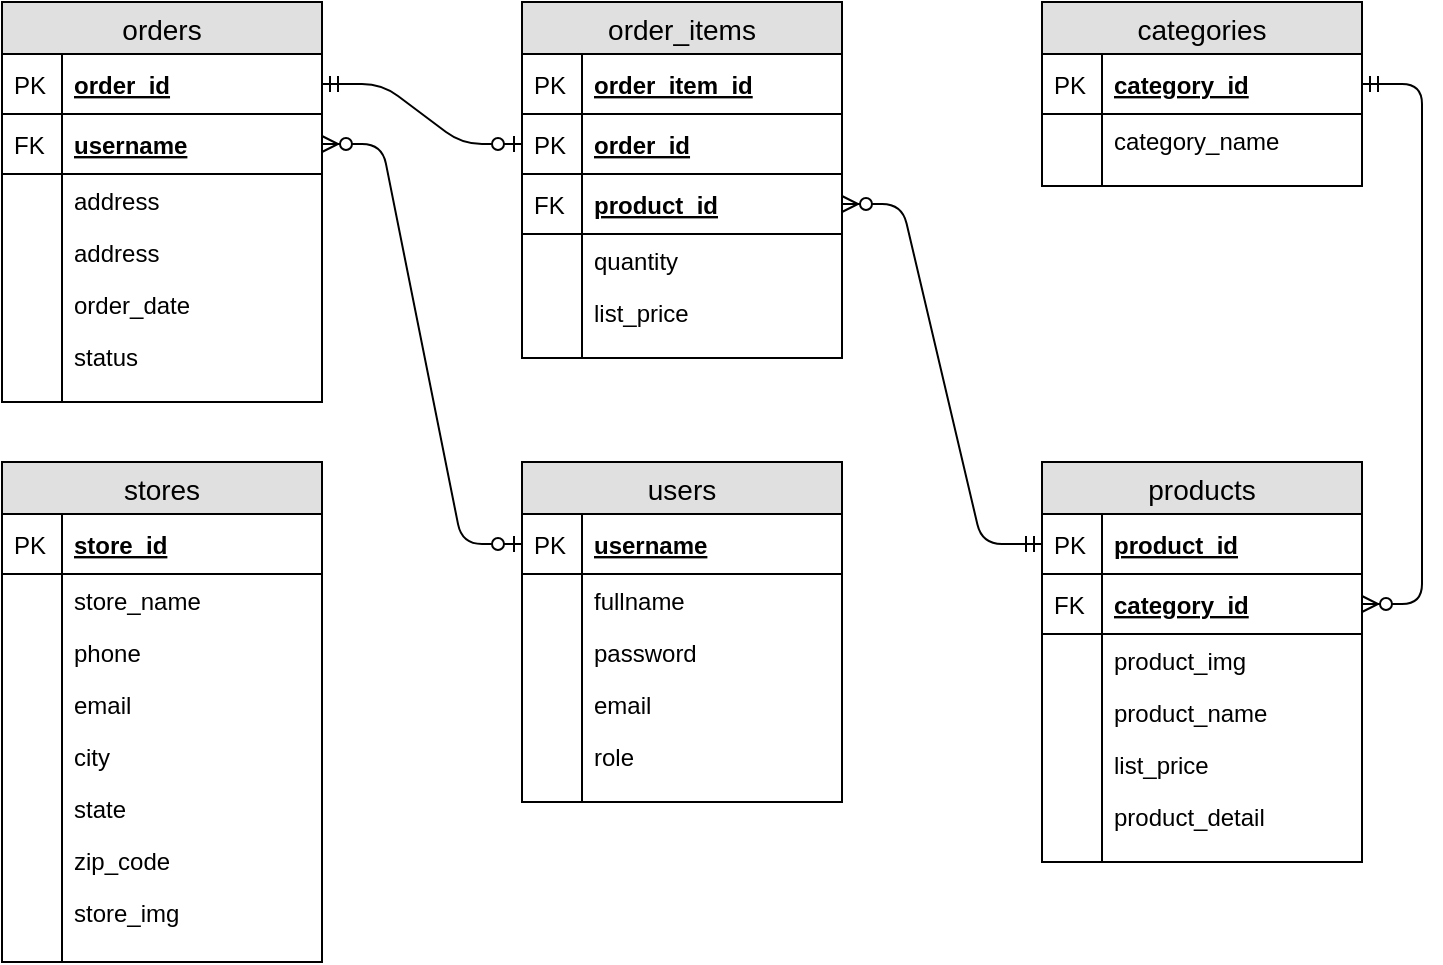<mxfile version="12.3.9" type="device" pages="1"><diagram id="8RZ7d_wlvfwbrtc-5J37" name="Page-1"><mxGraphModel dx="1221" dy="625" grid="1" gridSize="10" guides="1" tooltips="1" connect="1" arrows="1" fold="1" page="1" pageScale="1" pageWidth="827" pageHeight="1169" math="0" shadow="0"><root><mxCell id="0"/><mxCell id="1" parent="0"/><mxCell id="3Kj0SDfg7BBRddDG78O9-3" value="products" style="swimlane;fontStyle=0;childLayout=stackLayout;horizontal=1;startSize=26;fillColor=#e0e0e0;horizontalStack=0;resizeParent=1;resizeParentMax=0;resizeLast=0;collapsible=1;marginBottom=0;swimlaneFillColor=#ffffff;align=center;fontSize=14;" parent="1" vertex="1"><mxGeometry x="600" y="310" width="160" height="200" as="geometry"/></mxCell><mxCell id="3Kj0SDfg7BBRddDG78O9-4" value="product_id" style="shape=partialRectangle;top=0;left=0;right=0;bottom=1;align=left;verticalAlign=middle;fillColor=none;spacingLeft=34;spacingRight=4;overflow=hidden;rotatable=0;points=[[0,0.5],[1,0.5]];portConstraint=eastwest;dropTarget=0;fontStyle=5;fontSize=12;" parent="3Kj0SDfg7BBRddDG78O9-3" vertex="1"><mxGeometry y="26" width="160" height="30" as="geometry"/></mxCell><mxCell id="3Kj0SDfg7BBRddDG78O9-5" value="PK" style="shape=partialRectangle;top=0;left=0;bottom=0;fillColor=none;align=left;verticalAlign=middle;spacingLeft=4;spacingRight=4;overflow=hidden;rotatable=0;points=[];portConstraint=eastwest;part=1;fontSize=12;" parent="3Kj0SDfg7BBRddDG78O9-4" vertex="1" connectable="0"><mxGeometry width="30" height="30" as="geometry"/></mxCell><mxCell id="q5Ahocq7MEhxr81Uw74W-69" value="category_id" style="shape=partialRectangle;top=0;left=0;right=0;bottom=1;align=left;verticalAlign=middle;fillColor=none;spacingLeft=34;spacingRight=4;overflow=hidden;rotatable=0;points=[[0,0.5],[1,0.5]];portConstraint=eastwest;dropTarget=0;fontStyle=5;fontSize=12;" vertex="1" parent="3Kj0SDfg7BBRddDG78O9-3"><mxGeometry y="56" width="160" height="30" as="geometry"/></mxCell><mxCell id="q5Ahocq7MEhxr81Uw74W-70" value="FK" style="shape=partialRectangle;top=0;left=0;bottom=0;fillColor=none;align=left;verticalAlign=middle;spacingLeft=4;spacingRight=4;overflow=hidden;rotatable=0;points=[];portConstraint=eastwest;part=1;fontSize=12;" vertex="1" connectable="0" parent="q5Ahocq7MEhxr81Uw74W-69"><mxGeometry width="30" height="30" as="geometry"/></mxCell><mxCell id="3Kj0SDfg7BBRddDG78O9-6" value="product_img" style="shape=partialRectangle;top=0;left=0;right=0;bottom=0;align=left;verticalAlign=top;fillColor=none;spacingLeft=34;spacingRight=4;overflow=hidden;rotatable=0;points=[[0,0.5],[1,0.5]];portConstraint=eastwest;dropTarget=0;fontSize=12;" parent="3Kj0SDfg7BBRddDG78O9-3" vertex="1"><mxGeometry y="86" width="160" height="26" as="geometry"/></mxCell><mxCell id="3Kj0SDfg7BBRddDG78O9-7" value="" style="shape=partialRectangle;top=0;left=0;bottom=0;fillColor=none;align=left;verticalAlign=top;spacingLeft=4;spacingRight=4;overflow=hidden;rotatable=0;points=[];portConstraint=eastwest;part=1;fontSize=12;" parent="3Kj0SDfg7BBRddDG78O9-6" vertex="1" connectable="0"><mxGeometry width="30" height="26" as="geometry"/></mxCell><mxCell id="3Kj0SDfg7BBRddDG78O9-8" value="product_name" style="shape=partialRectangle;top=0;left=0;right=0;bottom=0;align=left;verticalAlign=top;fillColor=none;spacingLeft=34;spacingRight=4;overflow=hidden;rotatable=0;points=[[0,0.5],[1,0.5]];portConstraint=eastwest;dropTarget=0;fontSize=12;" parent="3Kj0SDfg7BBRddDG78O9-3" vertex="1"><mxGeometry y="112" width="160" height="26" as="geometry"/></mxCell><mxCell id="3Kj0SDfg7BBRddDG78O9-9" value="" style="shape=partialRectangle;top=0;left=0;bottom=0;fillColor=none;align=left;verticalAlign=top;spacingLeft=4;spacingRight=4;overflow=hidden;rotatable=0;points=[];portConstraint=eastwest;part=1;fontSize=12;" parent="3Kj0SDfg7BBRddDG78O9-8" vertex="1" connectable="0"><mxGeometry width="30" height="26" as="geometry"/></mxCell><mxCell id="3Kj0SDfg7BBRddDG78O9-10" value="list_price" style="shape=partialRectangle;top=0;left=0;right=0;bottom=0;align=left;verticalAlign=top;fillColor=none;spacingLeft=34;spacingRight=4;overflow=hidden;rotatable=0;points=[[0,0.5],[1,0.5]];portConstraint=eastwest;dropTarget=0;fontSize=12;" parent="3Kj0SDfg7BBRddDG78O9-3" vertex="1"><mxGeometry y="138" width="160" height="26" as="geometry"/></mxCell><mxCell id="3Kj0SDfg7BBRddDG78O9-11" value="" style="shape=partialRectangle;top=0;left=0;bottom=0;fillColor=none;align=left;verticalAlign=top;spacingLeft=4;spacingRight=4;overflow=hidden;rotatable=0;points=[];portConstraint=eastwest;part=1;fontSize=12;" parent="3Kj0SDfg7BBRddDG78O9-10" vertex="1" connectable="0"><mxGeometry width="30" height="26" as="geometry"/></mxCell><mxCell id="3Kj0SDfg7BBRddDG78O9-64" value="product_detail" style="shape=partialRectangle;top=0;left=0;right=0;bottom=0;align=left;verticalAlign=top;fillColor=none;spacingLeft=34;spacingRight=4;overflow=hidden;rotatable=0;points=[[0,0.5],[1,0.5]];portConstraint=eastwest;dropTarget=0;fontSize=12;" parent="3Kj0SDfg7BBRddDG78O9-3" vertex="1"><mxGeometry y="164" width="160" height="26" as="geometry"/></mxCell><mxCell id="3Kj0SDfg7BBRddDG78O9-65" value="" style="shape=partialRectangle;top=0;left=0;bottom=0;fillColor=none;align=left;verticalAlign=top;spacingLeft=4;spacingRight=4;overflow=hidden;rotatable=0;points=[];portConstraint=eastwest;part=1;fontSize=12;" parent="3Kj0SDfg7BBRddDG78O9-64" vertex="1" connectable="0"><mxGeometry width="30" height="26" as="geometry"/></mxCell><mxCell id="3Kj0SDfg7BBRddDG78O9-12" value="" style="shape=partialRectangle;top=0;left=0;right=0;bottom=0;align=left;verticalAlign=top;fillColor=none;spacingLeft=34;spacingRight=4;overflow=hidden;rotatable=0;points=[[0,0.5],[1,0.5]];portConstraint=eastwest;dropTarget=0;fontSize=12;" parent="3Kj0SDfg7BBRddDG78O9-3" vertex="1"><mxGeometry y="190" width="160" height="10" as="geometry"/></mxCell><mxCell id="3Kj0SDfg7BBRddDG78O9-13" value="" style="shape=partialRectangle;top=0;left=0;bottom=0;fillColor=none;align=left;verticalAlign=top;spacingLeft=4;spacingRight=4;overflow=hidden;rotatable=0;points=[];portConstraint=eastwest;part=1;fontSize=12;" parent="3Kj0SDfg7BBRddDG78O9-12" vertex="1" connectable="0"><mxGeometry width="30" height="10" as="geometry"/></mxCell><mxCell id="3Kj0SDfg7BBRddDG78O9-82" value="categories" style="swimlane;fontStyle=0;childLayout=stackLayout;horizontal=1;startSize=26;fillColor=#e0e0e0;horizontalStack=0;resizeParent=1;resizeParentMax=0;resizeLast=0;collapsible=1;marginBottom=0;swimlaneFillColor=#ffffff;align=center;fontSize=14;" parent="1" vertex="1"><mxGeometry x="600" y="80" width="160" height="92" as="geometry"/></mxCell><mxCell id="3Kj0SDfg7BBRddDG78O9-83" value="category_id" style="shape=partialRectangle;top=0;left=0;right=0;bottom=1;align=left;verticalAlign=middle;fillColor=none;spacingLeft=34;spacingRight=4;overflow=hidden;rotatable=0;points=[[0,0.5],[1,0.5]];portConstraint=eastwest;dropTarget=0;fontStyle=5;fontSize=12;" parent="3Kj0SDfg7BBRddDG78O9-82" vertex="1"><mxGeometry y="26" width="160" height="30" as="geometry"/></mxCell><mxCell id="3Kj0SDfg7BBRddDG78O9-84" value="PK" style="shape=partialRectangle;top=0;left=0;bottom=0;fillColor=none;align=left;verticalAlign=middle;spacingLeft=4;spacingRight=4;overflow=hidden;rotatable=0;points=[];portConstraint=eastwest;part=1;fontSize=12;" parent="3Kj0SDfg7BBRddDG78O9-83" vertex="1" connectable="0"><mxGeometry width="30" height="30" as="geometry"/></mxCell><mxCell id="3Kj0SDfg7BBRddDG78O9-91" value="category_name" style="shape=partialRectangle;top=0;left=0;right=0;bottom=0;align=left;verticalAlign=top;fillColor=none;spacingLeft=34;spacingRight=4;overflow=hidden;rotatable=0;points=[[0,0.5],[1,0.5]];portConstraint=eastwest;dropTarget=0;fontSize=12;" parent="3Kj0SDfg7BBRddDG78O9-82" vertex="1"><mxGeometry y="56" width="160" height="26" as="geometry"/></mxCell><mxCell id="3Kj0SDfg7BBRddDG78O9-92" value="" style="shape=partialRectangle;top=0;left=0;bottom=0;fillColor=none;align=left;verticalAlign=top;spacingLeft=4;spacingRight=4;overflow=hidden;rotatable=0;points=[];portConstraint=eastwest;part=1;fontSize=12;" parent="3Kj0SDfg7BBRddDG78O9-91" vertex="1" connectable="0"><mxGeometry width="30" height="26" as="geometry"/></mxCell><mxCell id="3Kj0SDfg7BBRddDG78O9-95" value="" style="shape=partialRectangle;top=0;left=0;right=0;bottom=0;align=left;verticalAlign=top;fillColor=none;spacingLeft=34;spacingRight=4;overflow=hidden;rotatable=0;points=[[0,0.5],[1,0.5]];portConstraint=eastwest;dropTarget=0;fontSize=12;" parent="3Kj0SDfg7BBRddDG78O9-82" vertex="1"><mxGeometry y="82" width="160" height="10" as="geometry"/></mxCell><mxCell id="3Kj0SDfg7BBRddDG78O9-96" value="" style="shape=partialRectangle;top=0;left=0;bottom=0;fillColor=none;align=left;verticalAlign=top;spacingLeft=4;spacingRight=4;overflow=hidden;rotatable=0;points=[];portConstraint=eastwest;part=1;fontSize=12;" parent="3Kj0SDfg7BBRddDG78O9-95" vertex="1" connectable="0"><mxGeometry width="30" height="10" as="geometry"/></mxCell><mxCell id="3Kj0SDfg7BBRddDG78O9-66" value="users" style="swimlane;fontStyle=0;childLayout=stackLayout;horizontal=1;startSize=26;fillColor=#e0e0e0;horizontalStack=0;resizeParent=1;resizeParentMax=0;resizeLast=0;collapsible=1;marginBottom=0;swimlaneFillColor=#ffffff;align=center;fontSize=14;" parent="1" vertex="1"><mxGeometry x="340" y="310" width="160" height="170" as="geometry"/></mxCell><mxCell id="3Kj0SDfg7BBRddDG78O9-67" value="username" style="shape=partialRectangle;top=0;left=0;right=0;bottom=1;align=left;verticalAlign=middle;fillColor=none;spacingLeft=34;spacingRight=4;overflow=hidden;rotatable=0;points=[[0,0.5],[1,0.5]];portConstraint=eastwest;dropTarget=0;fontStyle=5;fontSize=12;" parent="3Kj0SDfg7BBRddDG78O9-66" vertex="1"><mxGeometry y="26" width="160" height="30" as="geometry"/></mxCell><mxCell id="3Kj0SDfg7BBRddDG78O9-68" value="PK" style="shape=partialRectangle;top=0;left=0;bottom=0;fillColor=none;align=left;verticalAlign=middle;spacingLeft=4;spacingRight=4;overflow=hidden;rotatable=0;points=[];portConstraint=eastwest;part=1;fontSize=12;" parent="3Kj0SDfg7BBRddDG78O9-67" vertex="1" connectable="0"><mxGeometry width="30" height="30" as="geometry"/></mxCell><mxCell id="3Kj0SDfg7BBRddDG78O9-69" value="fullname" style="shape=partialRectangle;top=0;left=0;right=0;bottom=0;align=left;verticalAlign=top;fillColor=none;spacingLeft=34;spacingRight=4;overflow=hidden;rotatable=0;points=[[0,0.5],[1,0.5]];portConstraint=eastwest;dropTarget=0;fontSize=12;" parent="3Kj0SDfg7BBRddDG78O9-66" vertex="1"><mxGeometry y="56" width="160" height="26" as="geometry"/></mxCell><mxCell id="3Kj0SDfg7BBRddDG78O9-70" value="" style="shape=partialRectangle;top=0;left=0;bottom=0;fillColor=none;align=left;verticalAlign=top;spacingLeft=4;spacingRight=4;overflow=hidden;rotatable=0;points=[];portConstraint=eastwest;part=1;fontSize=12;" parent="3Kj0SDfg7BBRddDG78O9-69" vertex="1" connectable="0"><mxGeometry width="30" height="26" as="geometry"/></mxCell><mxCell id="3Kj0SDfg7BBRddDG78O9-71" value="password" style="shape=partialRectangle;top=0;left=0;right=0;bottom=0;align=left;verticalAlign=top;fillColor=none;spacingLeft=34;spacingRight=4;overflow=hidden;rotatable=0;points=[[0,0.5],[1,0.5]];portConstraint=eastwest;dropTarget=0;fontSize=12;" parent="3Kj0SDfg7BBRddDG78O9-66" vertex="1"><mxGeometry y="82" width="160" height="26" as="geometry"/></mxCell><mxCell id="3Kj0SDfg7BBRddDG78O9-72" value="" style="shape=partialRectangle;top=0;left=0;bottom=0;fillColor=none;align=left;verticalAlign=top;spacingLeft=4;spacingRight=4;overflow=hidden;rotatable=0;points=[];portConstraint=eastwest;part=1;fontSize=12;" parent="3Kj0SDfg7BBRddDG78O9-71" vertex="1" connectable="0"><mxGeometry width="30" height="26" as="geometry"/></mxCell><mxCell id="3Kj0SDfg7BBRddDG78O9-73" value="email" style="shape=partialRectangle;top=0;left=0;right=0;bottom=0;align=left;verticalAlign=top;fillColor=none;spacingLeft=34;spacingRight=4;overflow=hidden;rotatable=0;points=[[0,0.5],[1,0.5]];portConstraint=eastwest;dropTarget=0;fontSize=12;" parent="3Kj0SDfg7BBRddDG78O9-66" vertex="1"><mxGeometry y="108" width="160" height="26" as="geometry"/></mxCell><mxCell id="3Kj0SDfg7BBRddDG78O9-74" value="" style="shape=partialRectangle;top=0;left=0;bottom=0;fillColor=none;align=left;verticalAlign=top;spacingLeft=4;spacingRight=4;overflow=hidden;rotatable=0;points=[];portConstraint=eastwest;part=1;fontSize=12;" parent="3Kj0SDfg7BBRddDG78O9-73" vertex="1" connectable="0"><mxGeometry width="30" height="26" as="geometry"/></mxCell><mxCell id="3Kj0SDfg7BBRddDG78O9-75" value="role" style="shape=partialRectangle;top=0;left=0;right=0;bottom=0;align=left;verticalAlign=top;fillColor=none;spacingLeft=34;spacingRight=4;overflow=hidden;rotatable=0;points=[[0,0.5],[1,0.5]];portConstraint=eastwest;dropTarget=0;fontSize=12;" parent="3Kj0SDfg7BBRddDG78O9-66" vertex="1"><mxGeometry y="134" width="160" height="26" as="geometry"/></mxCell><mxCell id="3Kj0SDfg7BBRddDG78O9-76" value="" style="shape=partialRectangle;top=0;left=0;bottom=0;fillColor=none;align=left;verticalAlign=top;spacingLeft=4;spacingRight=4;overflow=hidden;rotatable=0;points=[];portConstraint=eastwest;part=1;fontSize=12;" parent="3Kj0SDfg7BBRddDG78O9-75" vertex="1" connectable="0"><mxGeometry width="30" height="26" as="geometry"/></mxCell><mxCell id="3Kj0SDfg7BBRddDG78O9-79" value="" style="shape=partialRectangle;top=0;left=0;right=0;bottom=0;align=left;verticalAlign=top;fillColor=none;spacingLeft=34;spacingRight=4;overflow=hidden;rotatable=0;points=[[0,0.5],[1,0.5]];portConstraint=eastwest;dropTarget=0;fontSize=12;" parent="3Kj0SDfg7BBRddDG78O9-66" vertex="1"><mxGeometry y="160" width="160" height="10" as="geometry"/></mxCell><mxCell id="3Kj0SDfg7BBRddDG78O9-80" value="" style="shape=partialRectangle;top=0;left=0;bottom=0;fillColor=none;align=left;verticalAlign=top;spacingLeft=4;spacingRight=4;overflow=hidden;rotatable=0;points=[];portConstraint=eastwest;part=1;fontSize=12;" parent="3Kj0SDfg7BBRddDG78O9-79" vertex="1" connectable="0"><mxGeometry width="30" height="10" as="geometry"/></mxCell><mxCell id="q5Ahocq7MEhxr81Uw74W-15" value="order_items" style="swimlane;fontStyle=0;childLayout=stackLayout;horizontal=1;startSize=26;fillColor=#e0e0e0;horizontalStack=0;resizeParent=1;resizeParentMax=0;resizeLast=0;collapsible=1;marginBottom=0;swimlaneFillColor=#ffffff;align=center;fontSize=14;" vertex="1" parent="1"><mxGeometry x="340" y="80" width="160" height="178" as="geometry"/></mxCell><mxCell id="q5Ahocq7MEhxr81Uw74W-67" value="order_item_id" style="shape=partialRectangle;top=0;left=0;right=0;bottom=1;align=left;verticalAlign=middle;fillColor=none;spacingLeft=34;spacingRight=4;overflow=hidden;rotatable=0;points=[[0,0.5],[1,0.5]];portConstraint=eastwest;dropTarget=0;fontStyle=5;fontSize=12;" vertex="1" parent="q5Ahocq7MEhxr81Uw74W-15"><mxGeometry y="26" width="160" height="30" as="geometry"/></mxCell><mxCell id="q5Ahocq7MEhxr81Uw74W-68" value="PK" style="shape=partialRectangle;top=0;left=0;bottom=0;fillColor=none;align=left;verticalAlign=middle;spacingLeft=4;spacingRight=4;overflow=hidden;rotatable=0;points=[];portConstraint=eastwest;part=1;fontSize=12;" vertex="1" connectable="0" parent="q5Ahocq7MEhxr81Uw74W-67"><mxGeometry width="30" height="30" as="geometry"/></mxCell><mxCell id="q5Ahocq7MEhxr81Uw74W-16" value="order_id" style="shape=partialRectangle;top=0;left=0;right=0;bottom=1;align=left;verticalAlign=middle;fillColor=none;spacingLeft=34;spacingRight=4;overflow=hidden;rotatable=0;points=[[0,0.5],[1,0.5]];portConstraint=eastwest;dropTarget=0;fontStyle=5;fontSize=12;" vertex="1" parent="q5Ahocq7MEhxr81Uw74W-15"><mxGeometry y="56" width="160" height="30" as="geometry"/></mxCell><mxCell id="q5Ahocq7MEhxr81Uw74W-17" value="PK" style="shape=partialRectangle;top=0;left=0;bottom=0;fillColor=none;align=left;verticalAlign=middle;spacingLeft=4;spacingRight=4;overflow=hidden;rotatable=0;points=[];portConstraint=eastwest;part=1;fontSize=12;" vertex="1" connectable="0" parent="q5Ahocq7MEhxr81Uw74W-16"><mxGeometry width="30" height="30" as="geometry"/></mxCell><mxCell id="q5Ahocq7MEhxr81Uw74W-71" value="product_id" style="shape=partialRectangle;top=0;left=0;right=0;bottom=1;align=left;verticalAlign=middle;fillColor=none;spacingLeft=34;spacingRight=4;overflow=hidden;rotatable=0;points=[[0,0.5],[1,0.5]];portConstraint=eastwest;dropTarget=0;fontStyle=5;fontSize=12;" vertex="1" parent="q5Ahocq7MEhxr81Uw74W-15"><mxGeometry y="86" width="160" height="30" as="geometry"/></mxCell><mxCell id="q5Ahocq7MEhxr81Uw74W-72" value="FK" style="shape=partialRectangle;top=0;left=0;bottom=0;fillColor=none;align=left;verticalAlign=middle;spacingLeft=4;spacingRight=4;overflow=hidden;rotatable=0;points=[];portConstraint=eastwest;part=1;fontSize=12;" vertex="1" connectable="0" parent="q5Ahocq7MEhxr81Uw74W-71"><mxGeometry width="30" height="30" as="geometry"/></mxCell><mxCell id="q5Ahocq7MEhxr81Uw74W-22" value="quantity" style="shape=partialRectangle;top=0;left=0;right=0;bottom=0;align=left;verticalAlign=top;fillColor=none;spacingLeft=34;spacingRight=4;overflow=hidden;rotatable=0;points=[[0,0.5],[1,0.5]];portConstraint=eastwest;dropTarget=0;fontSize=12;" vertex="1" parent="q5Ahocq7MEhxr81Uw74W-15"><mxGeometry y="116" width="160" height="26" as="geometry"/></mxCell><mxCell id="q5Ahocq7MEhxr81Uw74W-23" value="" style="shape=partialRectangle;top=0;left=0;bottom=0;fillColor=none;align=left;verticalAlign=top;spacingLeft=4;spacingRight=4;overflow=hidden;rotatable=0;points=[];portConstraint=eastwest;part=1;fontSize=12;" vertex="1" connectable="0" parent="q5Ahocq7MEhxr81Uw74W-22"><mxGeometry width="30" height="26" as="geometry"/></mxCell><mxCell id="q5Ahocq7MEhxr81Uw74W-31" value="list_price" style="shape=partialRectangle;top=0;left=0;right=0;bottom=0;align=left;verticalAlign=top;fillColor=none;spacingLeft=34;spacingRight=4;overflow=hidden;rotatable=0;points=[[0,0.5],[1,0.5]];portConstraint=eastwest;dropTarget=0;fontSize=12;" vertex="1" parent="q5Ahocq7MEhxr81Uw74W-15"><mxGeometry y="142" width="160" height="26" as="geometry"/></mxCell><mxCell id="q5Ahocq7MEhxr81Uw74W-32" value="" style="shape=partialRectangle;top=0;left=0;bottom=0;fillColor=none;align=left;verticalAlign=top;spacingLeft=4;spacingRight=4;overflow=hidden;rotatable=0;points=[];portConstraint=eastwest;part=1;fontSize=12;" vertex="1" connectable="0" parent="q5Ahocq7MEhxr81Uw74W-31"><mxGeometry width="30" height="26" as="geometry"/></mxCell><mxCell id="q5Ahocq7MEhxr81Uw74W-26" value="" style="shape=partialRectangle;top=0;left=0;right=0;bottom=0;align=left;verticalAlign=top;fillColor=none;spacingLeft=34;spacingRight=4;overflow=hidden;rotatable=0;points=[[0,0.5],[1,0.5]];portConstraint=eastwest;dropTarget=0;fontSize=12;" vertex="1" parent="q5Ahocq7MEhxr81Uw74W-15"><mxGeometry y="168" width="160" height="10" as="geometry"/></mxCell><mxCell id="q5Ahocq7MEhxr81Uw74W-27" value="" style="shape=partialRectangle;top=0;left=0;bottom=0;fillColor=none;align=left;verticalAlign=top;spacingLeft=4;spacingRight=4;overflow=hidden;rotatable=0;points=[];portConstraint=eastwest;part=1;fontSize=12;" vertex="1" connectable="0" parent="q5Ahocq7MEhxr81Uw74W-26"><mxGeometry width="30" height="10" as="geometry"/></mxCell><mxCell id="q5Ahocq7MEhxr81Uw74W-34" value="orders" style="swimlane;fontStyle=0;childLayout=stackLayout;horizontal=1;startSize=26;fillColor=#e0e0e0;horizontalStack=0;resizeParent=1;resizeParentMax=0;resizeLast=0;collapsible=1;marginBottom=0;swimlaneFillColor=#ffffff;align=center;fontSize=14;" vertex="1" parent="1"><mxGeometry x="80" y="80" width="160" height="200" as="geometry"/></mxCell><mxCell id="q5Ahocq7MEhxr81Uw74W-63" value="order_id" style="shape=partialRectangle;top=0;left=0;right=0;bottom=1;align=left;verticalAlign=middle;fillColor=none;spacingLeft=34;spacingRight=4;overflow=hidden;rotatable=0;points=[[0,0.5],[1,0.5]];portConstraint=eastwest;dropTarget=0;fontStyle=5;fontSize=12;" vertex="1" parent="q5Ahocq7MEhxr81Uw74W-34"><mxGeometry y="26" width="160" height="30" as="geometry"/></mxCell><mxCell id="q5Ahocq7MEhxr81Uw74W-64" value="PK" style="shape=partialRectangle;top=0;left=0;bottom=0;fillColor=none;align=left;verticalAlign=middle;spacingLeft=4;spacingRight=4;overflow=hidden;rotatable=0;points=[];portConstraint=eastwest;part=1;fontSize=12;" vertex="1" connectable="0" parent="q5Ahocq7MEhxr81Uw74W-63"><mxGeometry width="30" height="30" as="geometry"/></mxCell><mxCell id="q5Ahocq7MEhxr81Uw74W-35" value="username" style="shape=partialRectangle;top=0;left=0;right=0;bottom=1;align=left;verticalAlign=middle;fillColor=none;spacingLeft=34;spacingRight=4;overflow=hidden;rotatable=0;points=[[0,0.5],[1,0.5]];portConstraint=eastwest;dropTarget=0;fontStyle=5;fontSize=12;" vertex="1" parent="q5Ahocq7MEhxr81Uw74W-34"><mxGeometry y="56" width="160" height="30" as="geometry"/></mxCell><mxCell id="q5Ahocq7MEhxr81Uw74W-36" value="FK" style="shape=partialRectangle;top=0;left=0;bottom=0;fillColor=none;align=left;verticalAlign=middle;spacingLeft=4;spacingRight=4;overflow=hidden;rotatable=0;points=[];portConstraint=eastwest;part=1;fontSize=12;" vertex="1" connectable="0" parent="q5Ahocq7MEhxr81Uw74W-35"><mxGeometry width="30" height="30" as="geometry"/></mxCell><mxCell id="q5Ahocq7MEhxr81Uw74W-65" value="address" style="shape=partialRectangle;top=0;left=0;right=0;bottom=0;align=left;verticalAlign=top;fillColor=none;spacingLeft=34;spacingRight=4;overflow=hidden;rotatable=0;points=[[0,0.5],[1,0.5]];portConstraint=eastwest;dropTarget=0;fontSize=12;" vertex="1" parent="q5Ahocq7MEhxr81Uw74W-34"><mxGeometry y="86" width="160" height="26" as="geometry"/></mxCell><mxCell id="q5Ahocq7MEhxr81Uw74W-66" value="" style="shape=partialRectangle;top=0;left=0;bottom=0;fillColor=none;align=left;verticalAlign=top;spacingLeft=4;spacingRight=4;overflow=hidden;rotatable=0;points=[];portConstraint=eastwest;part=1;fontSize=12;" vertex="1" connectable="0" parent="q5Ahocq7MEhxr81Uw74W-65"><mxGeometry width="30" height="26" as="geometry"/></mxCell><mxCell id="q5Ahocq7MEhxr81Uw74W-50" value="address" style="shape=partialRectangle;top=0;left=0;right=0;bottom=0;align=left;verticalAlign=top;fillColor=none;spacingLeft=34;spacingRight=4;overflow=hidden;rotatable=0;points=[[0,0.5],[1,0.5]];portConstraint=eastwest;dropTarget=0;fontSize=12;" vertex="1" parent="q5Ahocq7MEhxr81Uw74W-34"><mxGeometry y="112" width="160" height="26" as="geometry"/></mxCell><mxCell id="q5Ahocq7MEhxr81Uw74W-51" value="" style="shape=partialRectangle;top=0;left=0;bottom=0;fillColor=none;align=left;verticalAlign=top;spacingLeft=4;spacingRight=4;overflow=hidden;rotatable=0;points=[];portConstraint=eastwest;part=1;fontSize=12;" vertex="1" connectable="0" parent="q5Ahocq7MEhxr81Uw74W-50"><mxGeometry width="30" height="26" as="geometry"/></mxCell><mxCell id="q5Ahocq7MEhxr81Uw74W-43" value="order_date" style="shape=partialRectangle;top=0;left=0;right=0;bottom=0;align=left;verticalAlign=top;fillColor=none;spacingLeft=34;spacingRight=4;overflow=hidden;rotatable=0;points=[[0,0.5],[1,0.5]];portConstraint=eastwest;dropTarget=0;fontSize=12;" vertex="1" parent="q5Ahocq7MEhxr81Uw74W-34"><mxGeometry y="138" width="160" height="26" as="geometry"/></mxCell><mxCell id="q5Ahocq7MEhxr81Uw74W-44" value="" style="shape=partialRectangle;top=0;left=0;bottom=0;fillColor=none;align=left;verticalAlign=top;spacingLeft=4;spacingRight=4;overflow=hidden;rotatable=0;points=[];portConstraint=eastwest;part=1;fontSize=12;" vertex="1" connectable="0" parent="q5Ahocq7MEhxr81Uw74W-43"><mxGeometry width="30" height="26" as="geometry"/></mxCell><mxCell id="q5Ahocq7MEhxr81Uw74W-41" value="status" style="shape=partialRectangle;top=0;left=0;right=0;bottom=0;align=left;verticalAlign=top;fillColor=none;spacingLeft=34;spacingRight=4;overflow=hidden;rotatable=0;points=[[0,0.5],[1,0.5]];portConstraint=eastwest;dropTarget=0;fontSize=12;" vertex="1" parent="q5Ahocq7MEhxr81Uw74W-34"><mxGeometry y="164" width="160" height="26" as="geometry"/></mxCell><mxCell id="q5Ahocq7MEhxr81Uw74W-42" value="" style="shape=partialRectangle;top=0;left=0;bottom=0;fillColor=none;align=left;verticalAlign=top;spacingLeft=4;spacingRight=4;overflow=hidden;rotatable=0;points=[];portConstraint=eastwest;part=1;fontSize=12;" vertex="1" connectable="0" parent="q5Ahocq7MEhxr81Uw74W-41"><mxGeometry width="30" height="26" as="geometry"/></mxCell><mxCell id="q5Ahocq7MEhxr81Uw74W-45" value="" style="shape=partialRectangle;top=0;left=0;right=0;bottom=0;align=left;verticalAlign=top;fillColor=none;spacingLeft=34;spacingRight=4;overflow=hidden;rotatable=0;points=[[0,0.5],[1,0.5]];portConstraint=eastwest;dropTarget=0;fontSize=12;" vertex="1" parent="q5Ahocq7MEhxr81Uw74W-34"><mxGeometry y="190" width="160" height="10" as="geometry"/></mxCell><mxCell id="q5Ahocq7MEhxr81Uw74W-46" value="" style="shape=partialRectangle;top=0;left=0;bottom=0;fillColor=none;align=left;verticalAlign=top;spacingLeft=4;spacingRight=4;overflow=hidden;rotatable=0;points=[];portConstraint=eastwest;part=1;fontSize=12;" vertex="1" connectable="0" parent="q5Ahocq7MEhxr81Uw74W-45"><mxGeometry width="30" height="10" as="geometry"/></mxCell><mxCell id="3Kj0SDfg7BBRddDG78O9-100" value="stores" style="swimlane;fontStyle=0;childLayout=stackLayout;horizontal=1;startSize=26;fillColor=#e0e0e0;horizontalStack=0;resizeParent=1;resizeParentMax=0;resizeLast=0;collapsible=1;marginBottom=0;swimlaneFillColor=#ffffff;align=center;fontSize=14;" parent="1" vertex="1"><mxGeometry x="80" y="310" width="160" height="250" as="geometry"/></mxCell><mxCell id="3Kj0SDfg7BBRddDG78O9-101" value="store_id" style="shape=partialRectangle;top=0;left=0;right=0;bottom=1;align=left;verticalAlign=middle;fillColor=none;spacingLeft=34;spacingRight=4;overflow=hidden;rotatable=0;points=[[0,0.5],[1,0.5]];portConstraint=eastwest;dropTarget=0;fontStyle=5;fontSize=12;" parent="3Kj0SDfg7BBRddDG78O9-100" vertex="1"><mxGeometry y="26" width="160" height="30" as="geometry"/></mxCell><mxCell id="3Kj0SDfg7BBRddDG78O9-102" value="PK" style="shape=partialRectangle;top=0;left=0;bottom=0;fillColor=none;align=left;verticalAlign=middle;spacingLeft=4;spacingRight=4;overflow=hidden;rotatable=0;points=[];portConstraint=eastwest;part=1;fontSize=12;" parent="3Kj0SDfg7BBRddDG78O9-101" vertex="1" connectable="0"><mxGeometry width="30" height="30" as="geometry"/></mxCell><mxCell id="3Kj0SDfg7BBRddDG78O9-103" value="store_name" style="shape=partialRectangle;top=0;left=0;right=0;bottom=0;align=left;verticalAlign=top;fillColor=none;spacingLeft=34;spacingRight=4;overflow=hidden;rotatable=0;points=[[0,0.5],[1,0.5]];portConstraint=eastwest;dropTarget=0;fontSize=12;" parent="3Kj0SDfg7BBRddDG78O9-100" vertex="1"><mxGeometry y="56" width="160" height="26" as="geometry"/></mxCell><mxCell id="3Kj0SDfg7BBRddDG78O9-104" value="" style="shape=partialRectangle;top=0;left=0;bottom=0;fillColor=none;align=left;verticalAlign=top;spacingLeft=4;spacingRight=4;overflow=hidden;rotatable=0;points=[];portConstraint=eastwest;part=1;fontSize=12;" parent="3Kj0SDfg7BBRddDG78O9-103" vertex="1" connectable="0"><mxGeometry width="30" height="26" as="geometry"/></mxCell><mxCell id="3Kj0SDfg7BBRddDG78O9-105" value="phone" style="shape=partialRectangle;top=0;left=0;right=0;bottom=0;align=left;verticalAlign=top;fillColor=none;spacingLeft=34;spacingRight=4;overflow=hidden;rotatable=0;points=[[0,0.5],[1,0.5]];portConstraint=eastwest;dropTarget=0;fontSize=12;" parent="3Kj0SDfg7BBRddDG78O9-100" vertex="1"><mxGeometry y="82" width="160" height="26" as="geometry"/></mxCell><mxCell id="3Kj0SDfg7BBRddDG78O9-106" value="" style="shape=partialRectangle;top=0;left=0;bottom=0;fillColor=none;align=left;verticalAlign=top;spacingLeft=4;spacingRight=4;overflow=hidden;rotatable=0;points=[];portConstraint=eastwest;part=1;fontSize=12;" parent="3Kj0SDfg7BBRddDG78O9-105" vertex="1" connectable="0"><mxGeometry width="30" height="26" as="geometry"/></mxCell><mxCell id="3Kj0SDfg7BBRddDG78O9-107" value="email" style="shape=partialRectangle;top=0;left=0;right=0;bottom=0;align=left;verticalAlign=top;fillColor=none;spacingLeft=34;spacingRight=4;overflow=hidden;rotatable=0;points=[[0,0.5],[1,0.5]];portConstraint=eastwest;dropTarget=0;fontSize=12;" parent="3Kj0SDfg7BBRddDG78O9-100" vertex="1"><mxGeometry y="108" width="160" height="26" as="geometry"/></mxCell><mxCell id="3Kj0SDfg7BBRddDG78O9-108" value="" style="shape=partialRectangle;top=0;left=0;bottom=0;fillColor=none;align=left;verticalAlign=top;spacingLeft=4;spacingRight=4;overflow=hidden;rotatable=0;points=[];portConstraint=eastwest;part=1;fontSize=12;" parent="3Kj0SDfg7BBRddDG78O9-107" vertex="1" connectable="0"><mxGeometry width="30" height="26" as="geometry"/></mxCell><mxCell id="3Kj0SDfg7BBRddDG78O9-109" value="city" style="shape=partialRectangle;top=0;left=0;right=0;bottom=0;align=left;verticalAlign=top;fillColor=none;spacingLeft=34;spacingRight=4;overflow=hidden;rotatable=0;points=[[0,0.5],[1,0.5]];portConstraint=eastwest;dropTarget=0;fontSize=12;" parent="3Kj0SDfg7BBRddDG78O9-100" vertex="1"><mxGeometry y="134" width="160" height="26" as="geometry"/></mxCell><mxCell id="3Kj0SDfg7BBRddDG78O9-110" value="" style="shape=partialRectangle;top=0;left=0;bottom=0;fillColor=none;align=left;verticalAlign=top;spacingLeft=4;spacingRight=4;overflow=hidden;rotatable=0;points=[];portConstraint=eastwest;part=1;fontSize=12;" parent="3Kj0SDfg7BBRddDG78O9-109" vertex="1" connectable="0"><mxGeometry width="30" height="26" as="geometry"/></mxCell><mxCell id="3Kj0SDfg7BBRddDG78O9-114" value="state" style="shape=partialRectangle;top=0;left=0;right=0;bottom=0;align=left;verticalAlign=top;fillColor=none;spacingLeft=34;spacingRight=4;overflow=hidden;rotatable=0;points=[[0,0.5],[1,0.5]];portConstraint=eastwest;dropTarget=0;fontSize=12;" parent="3Kj0SDfg7BBRddDG78O9-100" vertex="1"><mxGeometry y="160" width="160" height="26" as="geometry"/></mxCell><mxCell id="3Kj0SDfg7BBRddDG78O9-115" value="" style="shape=partialRectangle;top=0;left=0;bottom=0;fillColor=none;align=left;verticalAlign=top;spacingLeft=4;spacingRight=4;overflow=hidden;rotatable=0;points=[];portConstraint=eastwest;part=1;fontSize=12;" parent="3Kj0SDfg7BBRddDG78O9-114" vertex="1" connectable="0"><mxGeometry width="30" height="26" as="geometry"/></mxCell><mxCell id="3Kj0SDfg7BBRddDG78O9-116" value="zip_code" style="shape=partialRectangle;top=0;left=0;right=0;bottom=0;align=left;verticalAlign=top;fillColor=none;spacingLeft=34;spacingRight=4;overflow=hidden;rotatable=0;points=[[0,0.5],[1,0.5]];portConstraint=eastwest;dropTarget=0;fontSize=12;" parent="3Kj0SDfg7BBRddDG78O9-100" vertex="1"><mxGeometry y="186" width="160" height="26" as="geometry"/></mxCell><mxCell id="3Kj0SDfg7BBRddDG78O9-117" value="" style="shape=partialRectangle;top=0;left=0;bottom=0;fillColor=none;align=left;verticalAlign=top;spacingLeft=4;spacingRight=4;overflow=hidden;rotatable=0;points=[];portConstraint=eastwest;part=1;fontSize=12;" parent="3Kj0SDfg7BBRddDG78O9-116" vertex="1" connectable="0"><mxGeometry width="30" height="26" as="geometry"/></mxCell><mxCell id="3Kj0SDfg7BBRddDG78O9-118" value="store_img" style="shape=partialRectangle;top=0;left=0;right=0;bottom=0;align=left;verticalAlign=top;fillColor=none;spacingLeft=34;spacingRight=4;overflow=hidden;rotatable=0;points=[[0,0.5],[1,0.5]];portConstraint=eastwest;dropTarget=0;fontSize=12;" parent="3Kj0SDfg7BBRddDG78O9-100" vertex="1"><mxGeometry y="212" width="160" height="26" as="geometry"/></mxCell><mxCell id="3Kj0SDfg7BBRddDG78O9-119" value="" style="shape=partialRectangle;top=0;left=0;bottom=0;fillColor=none;align=left;verticalAlign=top;spacingLeft=4;spacingRight=4;overflow=hidden;rotatable=0;points=[];portConstraint=eastwest;part=1;fontSize=12;" parent="3Kj0SDfg7BBRddDG78O9-118" vertex="1" connectable="0"><mxGeometry width="30" height="26" as="geometry"/></mxCell><mxCell id="3Kj0SDfg7BBRddDG78O9-111" value="" style="shape=partialRectangle;top=0;left=0;right=0;bottom=0;align=left;verticalAlign=top;fillColor=none;spacingLeft=34;spacingRight=4;overflow=hidden;rotatable=0;points=[[0,0.5],[1,0.5]];portConstraint=eastwest;dropTarget=0;fontSize=12;" parent="3Kj0SDfg7BBRddDG78O9-100" vertex="1"><mxGeometry y="238" width="160" height="12" as="geometry"/></mxCell><mxCell id="3Kj0SDfg7BBRddDG78O9-112" value="" style="shape=partialRectangle;top=0;left=0;bottom=0;fillColor=none;align=left;verticalAlign=top;spacingLeft=4;spacingRight=4;overflow=hidden;rotatable=0;points=[];portConstraint=eastwest;part=1;fontSize=12;" parent="3Kj0SDfg7BBRddDG78O9-111" vertex="1" connectable="0"><mxGeometry width="30" height="12" as="geometry"/></mxCell><mxCell id="3Kj0SDfg7BBRddDG78O9-122" value="" style="edgeStyle=entityRelationEdgeStyle;fontSize=12;html=1;endArrow=ERzeroToMany;startArrow=ERmandOne;exitX=1;exitY=0.5;exitDx=0;exitDy=0;" parent="1" source="3Kj0SDfg7BBRddDG78O9-83" target="q5Ahocq7MEhxr81Uw74W-69" edge="1"><mxGeometry width="100" height="100" relative="1" as="geometry"><mxPoint x="330" y="242" as="sourcePoint"/><mxPoint x="760" y="461" as="targetPoint"/></mxGeometry></mxCell><mxCell id="q5Ahocq7MEhxr81Uw74W-52" value="" style="edgeStyle=entityRelationEdgeStyle;fontSize=12;html=1;endArrow=ERzeroToMany;startArrow=ERmandOne;" edge="1" parent="1" source="3Kj0SDfg7BBRddDG78O9-4" target="q5Ahocq7MEhxr81Uw74W-71"><mxGeometry width="100" height="100" relative="1" as="geometry"><mxPoint x="500" y="450" as="sourcePoint"/><mxPoint x="500" y="209" as="targetPoint"/></mxGeometry></mxCell><mxCell id="q5Ahocq7MEhxr81Uw74W-53" value="" style="edgeStyle=entityRelationEdgeStyle;fontSize=12;html=1;endArrow=ERzeroToOne;startArrow=ERmandOne;" edge="1" parent="1" source="q5Ahocq7MEhxr81Uw74W-63" target="q5Ahocq7MEhxr81Uw74W-16"><mxGeometry width="100" height="100" relative="1" as="geometry"><mxPoint x="280" y="420" as="sourcePoint"/><mxPoint x="340" y="179" as="targetPoint"/></mxGeometry></mxCell><mxCell id="q5Ahocq7MEhxr81Uw74W-57" value="" style="edgeStyle=entityRelationEdgeStyle;fontSize=12;html=1;endArrow=ERzeroToMany;startArrow=ERzeroToOne;" edge="1" parent="1" source="3Kj0SDfg7BBRddDG78O9-67" target="q5Ahocq7MEhxr81Uw74W-35"><mxGeometry width="100" height="100" relative="1" as="geometry"><mxPoint x="80" y="640" as="sourcePoint"/><mxPoint x="240" y="179" as="targetPoint"/></mxGeometry></mxCell></root></mxGraphModel></diagram></mxfile>